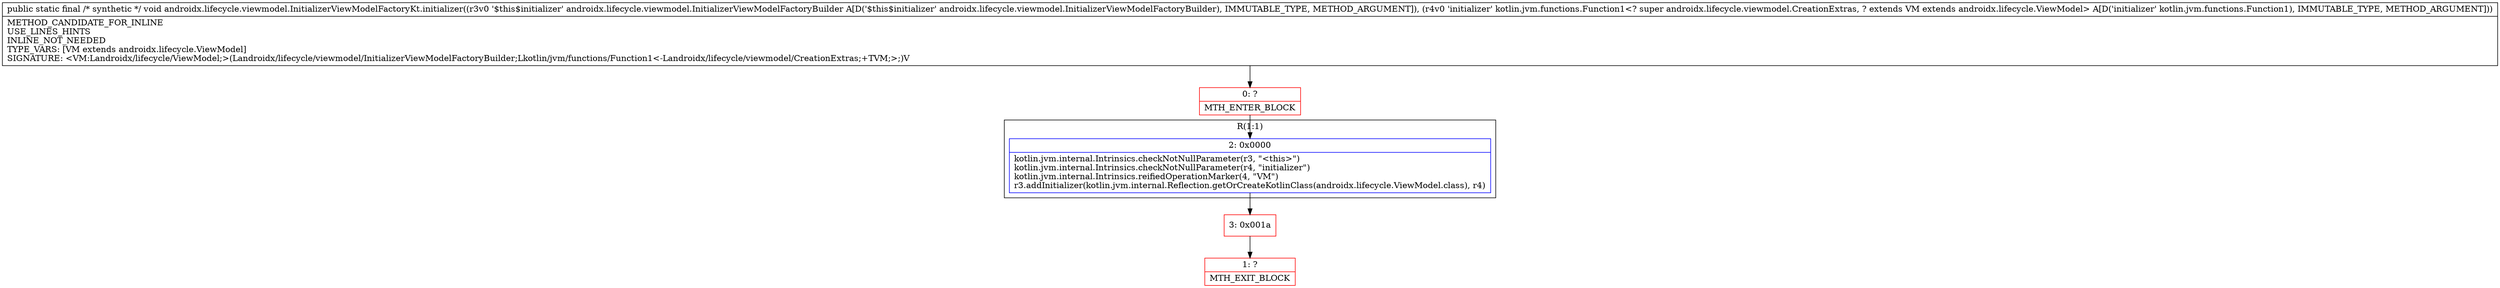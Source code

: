digraph "CFG forandroidx.lifecycle.viewmodel.InitializerViewModelFactoryKt.initializer(Landroidx\/lifecycle\/viewmodel\/InitializerViewModelFactoryBuilder;Lkotlin\/jvm\/functions\/Function1;)V" {
subgraph cluster_Region_146568843 {
label = "R(1:1)";
node [shape=record,color=blue];
Node_2 [shape=record,label="{2\:\ 0x0000|kotlin.jvm.internal.Intrinsics.checkNotNullParameter(r3, \"\<this\>\")\lkotlin.jvm.internal.Intrinsics.checkNotNullParameter(r4, \"initializer\")\lkotlin.jvm.internal.Intrinsics.reifiedOperationMarker(4, \"VM\")\lr3.addInitializer(kotlin.jvm.internal.Reflection.getOrCreateKotlinClass(androidx.lifecycle.ViewModel.class), r4)\l}"];
}
Node_0 [shape=record,color=red,label="{0\:\ ?|MTH_ENTER_BLOCK\l}"];
Node_3 [shape=record,color=red,label="{3\:\ 0x001a}"];
Node_1 [shape=record,color=red,label="{1\:\ ?|MTH_EXIT_BLOCK\l}"];
MethodNode[shape=record,label="{public static final \/* synthetic *\/ void androidx.lifecycle.viewmodel.InitializerViewModelFactoryKt.initializer((r3v0 '$this$initializer' androidx.lifecycle.viewmodel.InitializerViewModelFactoryBuilder A[D('$this$initializer' androidx.lifecycle.viewmodel.InitializerViewModelFactoryBuilder), IMMUTABLE_TYPE, METHOD_ARGUMENT]), (r4v0 'initializer' kotlin.jvm.functions.Function1\<? super androidx.lifecycle.viewmodel.CreationExtras, ? extends VM extends androidx.lifecycle.ViewModel\> A[D('initializer' kotlin.jvm.functions.Function1), IMMUTABLE_TYPE, METHOD_ARGUMENT]))  | METHOD_CANDIDATE_FOR_INLINE\lUSE_LINES_HINTS\lINLINE_NOT_NEEDED\lTYPE_VARS: [VM extends androidx.lifecycle.ViewModel]\lSIGNATURE: \<VM:Landroidx\/lifecycle\/ViewModel;\>(Landroidx\/lifecycle\/viewmodel\/InitializerViewModelFactoryBuilder;Lkotlin\/jvm\/functions\/Function1\<\-Landroidx\/lifecycle\/viewmodel\/CreationExtras;+TVM;\>;)V\l}"];
MethodNode -> Node_0;Node_2 -> Node_3;
Node_0 -> Node_2;
Node_3 -> Node_1;
}

